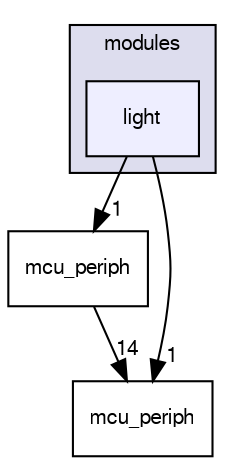 digraph "sw/airborne/arch/chibios/modules/light" {
  compound=true
  node [ fontsize="10", fontname="FreeSans"];
  edge [ labelfontsize="10", labelfontname="FreeSans"];
  subgraph clusterdir_b90ea24ba107b1eee04b94e35b69f47b {
    graph [ bgcolor="#ddddee", pencolor="black", label="modules" fontname="FreeSans", fontsize="10", URL="dir_b90ea24ba107b1eee04b94e35b69f47b.html"]
  dir_3225d58f8b54d41370e6de0a5cd6b202 [shape=box, label="light", style="filled", fillcolor="#eeeeff", pencolor="black", URL="dir_3225d58f8b54d41370e6de0a5cd6b202.html"];
  }
  dir_b82140776176b28f52d7ab660bc0e8ab [shape=box label="mcu_periph" URL="dir_b82140776176b28f52d7ab660bc0e8ab.html"];
  dir_1ca43f6a116d741d80fb1d0555a2b198 [shape=box label="mcu_periph" URL="dir_1ca43f6a116d741d80fb1d0555a2b198.html"];
  dir_b82140776176b28f52d7ab660bc0e8ab->dir_1ca43f6a116d741d80fb1d0555a2b198 [headlabel="14", labeldistance=1.5 headhref="dir_000007_000107.html"];
  dir_3225d58f8b54d41370e6de0a5cd6b202->dir_b82140776176b28f52d7ab660bc0e8ab [headlabel="1", labeldistance=1.5 headhref="dir_000024_000007.html"];
  dir_3225d58f8b54d41370e6de0a5cd6b202->dir_1ca43f6a116d741d80fb1d0555a2b198 [headlabel="1", labeldistance=1.5 headhref="dir_000024_000107.html"];
}
